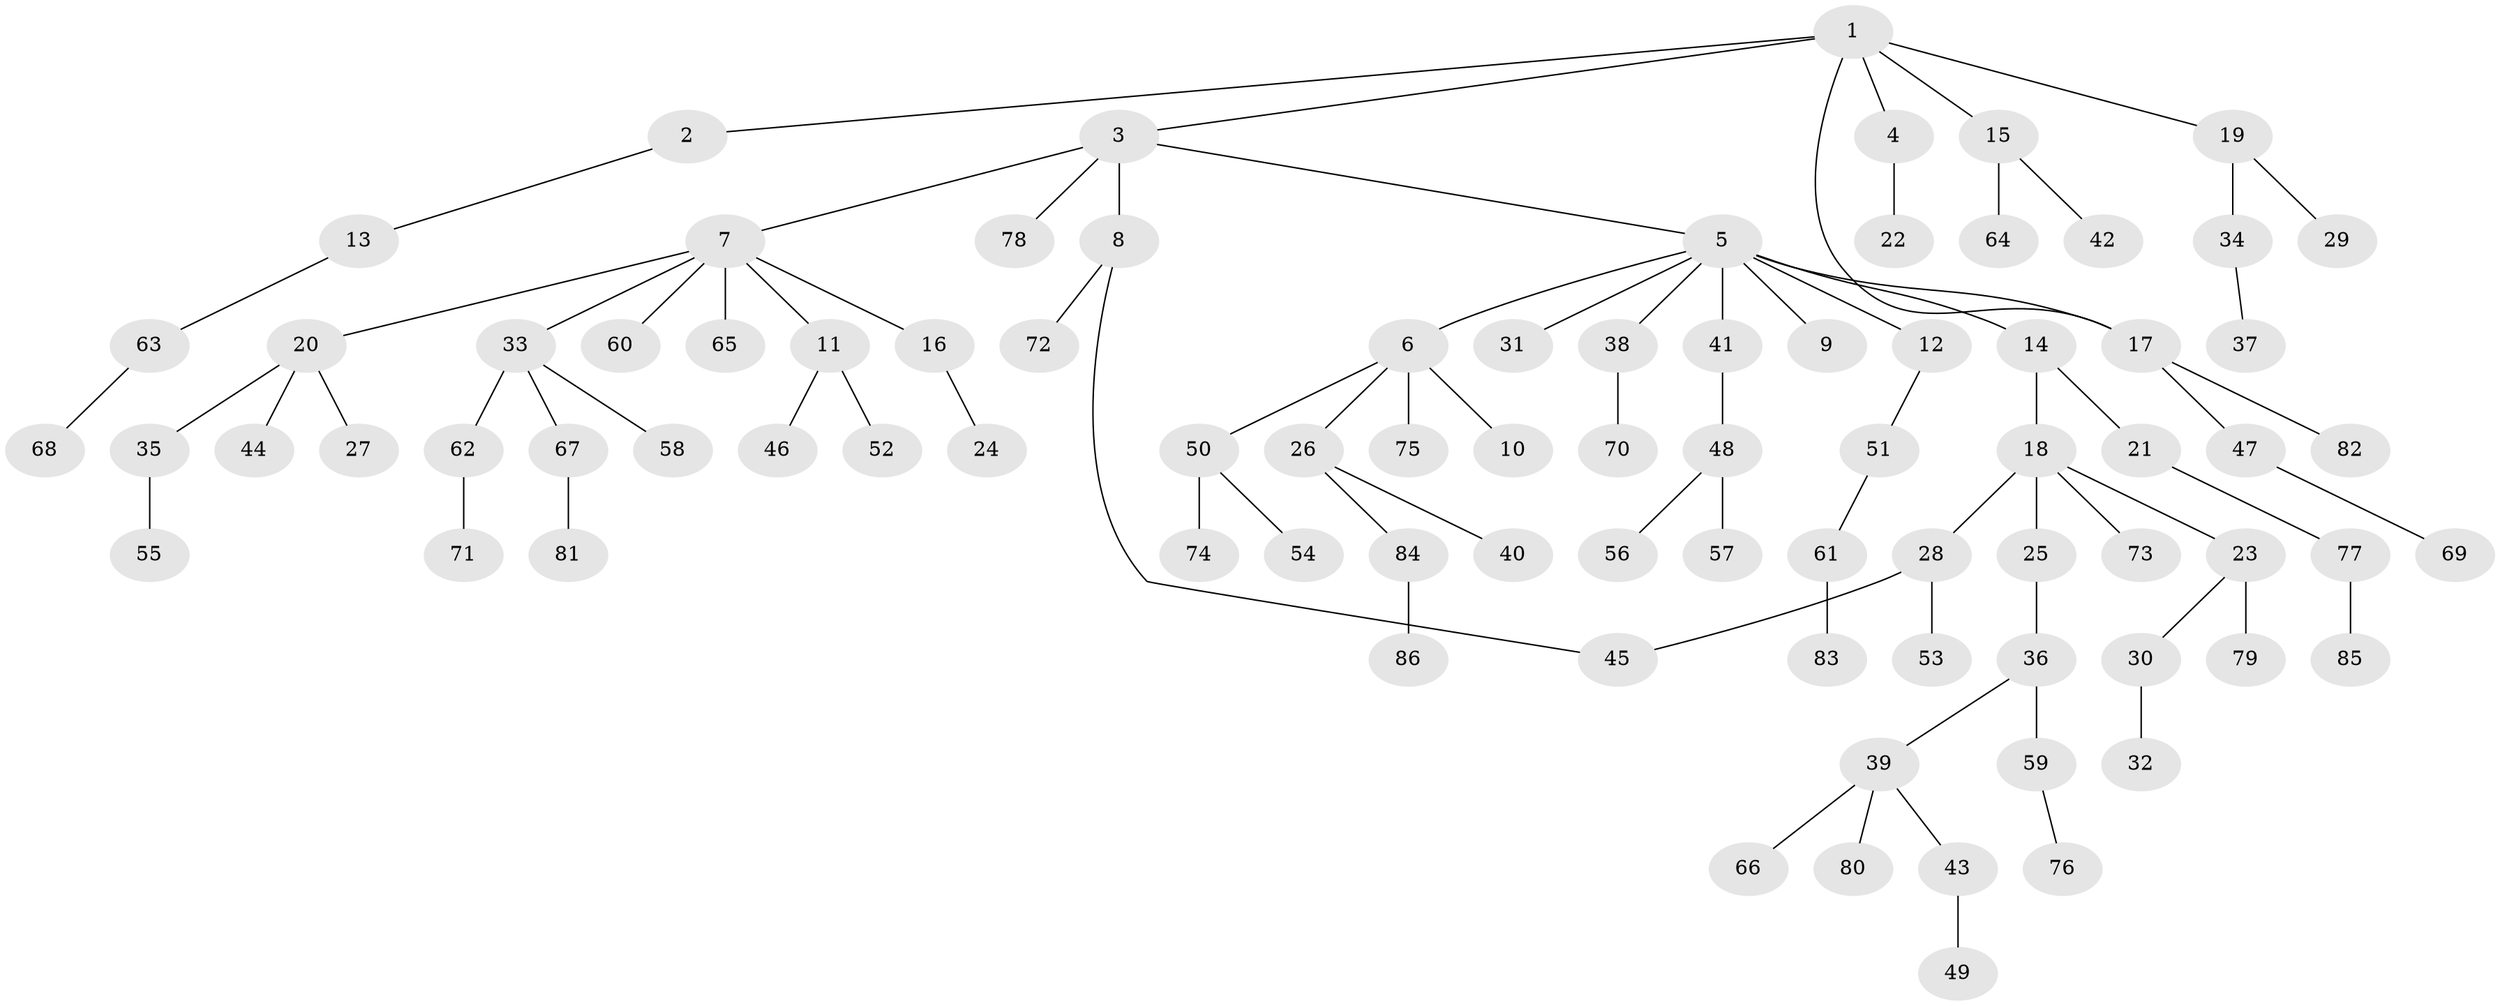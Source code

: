 // Generated by graph-tools (version 1.1) at 2025/00/03/09/25 03:00:55]
// undirected, 86 vertices, 87 edges
graph export_dot {
graph [start="1"]
  node [color=gray90,style=filled];
  1;
  2;
  3;
  4;
  5;
  6;
  7;
  8;
  9;
  10;
  11;
  12;
  13;
  14;
  15;
  16;
  17;
  18;
  19;
  20;
  21;
  22;
  23;
  24;
  25;
  26;
  27;
  28;
  29;
  30;
  31;
  32;
  33;
  34;
  35;
  36;
  37;
  38;
  39;
  40;
  41;
  42;
  43;
  44;
  45;
  46;
  47;
  48;
  49;
  50;
  51;
  52;
  53;
  54;
  55;
  56;
  57;
  58;
  59;
  60;
  61;
  62;
  63;
  64;
  65;
  66;
  67;
  68;
  69;
  70;
  71;
  72;
  73;
  74;
  75;
  76;
  77;
  78;
  79;
  80;
  81;
  82;
  83;
  84;
  85;
  86;
  1 -- 2;
  1 -- 3;
  1 -- 4;
  1 -- 15;
  1 -- 17;
  1 -- 19;
  2 -- 13;
  3 -- 5;
  3 -- 7;
  3 -- 8;
  3 -- 78;
  4 -- 22;
  5 -- 6;
  5 -- 9;
  5 -- 12;
  5 -- 14;
  5 -- 31;
  5 -- 38;
  5 -- 41;
  5 -- 17;
  6 -- 10;
  6 -- 26;
  6 -- 50;
  6 -- 75;
  7 -- 11;
  7 -- 16;
  7 -- 20;
  7 -- 33;
  7 -- 60;
  7 -- 65;
  8 -- 45;
  8 -- 72;
  11 -- 46;
  11 -- 52;
  12 -- 51;
  13 -- 63;
  14 -- 18;
  14 -- 21;
  15 -- 42;
  15 -- 64;
  16 -- 24;
  17 -- 47;
  17 -- 82;
  18 -- 23;
  18 -- 25;
  18 -- 28;
  18 -- 73;
  19 -- 29;
  19 -- 34;
  20 -- 27;
  20 -- 35;
  20 -- 44;
  21 -- 77;
  23 -- 30;
  23 -- 79;
  25 -- 36;
  26 -- 40;
  26 -- 84;
  28 -- 53;
  28 -- 45;
  30 -- 32;
  33 -- 58;
  33 -- 62;
  33 -- 67;
  34 -- 37;
  35 -- 55;
  36 -- 39;
  36 -- 59;
  38 -- 70;
  39 -- 43;
  39 -- 66;
  39 -- 80;
  41 -- 48;
  43 -- 49;
  47 -- 69;
  48 -- 56;
  48 -- 57;
  50 -- 54;
  50 -- 74;
  51 -- 61;
  59 -- 76;
  61 -- 83;
  62 -- 71;
  63 -- 68;
  67 -- 81;
  77 -- 85;
  84 -- 86;
}
